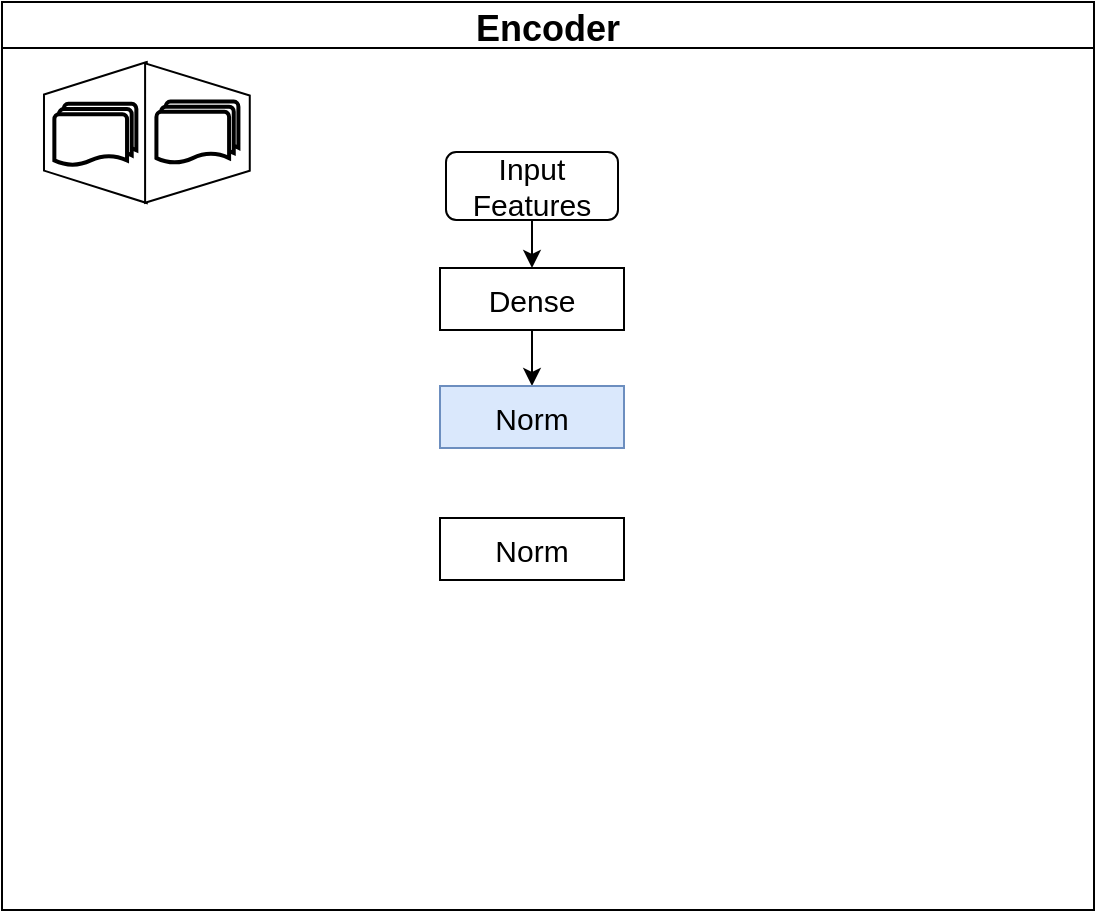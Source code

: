 <mxfile version="20.0.3" type="github">
  <diagram id="Tw_fr7Q_Ql_QtxzpFWh8" name="Page-1">
    <mxGraphModel dx="1877" dy="370" grid="0" gridSize="10" guides="1" tooltips="1" connect="1" arrows="1" fold="1" page="0" pageScale="1" pageWidth="827" pageHeight="1169" math="0" shadow="0">
      <root>
        <mxCell id="0" />
        <mxCell id="1" parent="0" />
        <mxCell id="7VgIrMxXWwSLGJKAU25n-1" value="Encoder" style="swimlane;fontSize=18;" vertex="1" parent="1">
          <mxGeometry x="-35" y="585" width="546" height="454" as="geometry" />
        </mxCell>
        <mxCell id="7VgIrMxXWwSLGJKAU25n-96" value="" style="group" vertex="1" connectable="0" parent="7VgIrMxXWwSLGJKAU25n-1">
          <mxGeometry x="20.995" y="29.995" width="102.89" height="70.53" as="geometry" />
        </mxCell>
        <mxCell id="7VgIrMxXWwSLGJKAU25n-92" value="" style="verticalLabelPosition=middle;verticalAlign=middle;html=1;shape=trapezoid;perimeter=trapezoidPerimeter;whiteSpace=wrap;size=0.23;arcSize=10;flipV=1;labelPosition=center;align=center;rotation=90;fontSize=15;" vertex="1" parent="7VgIrMxXWwSLGJKAU25n-96">
          <mxGeometry x="-9.575" y="9.575" width="70.53" height="51.38" as="geometry" />
        </mxCell>
        <mxCell id="7VgIrMxXWwSLGJKAU25n-93" value="" style="strokeWidth=2;html=1;shape=mxgraph.flowchart.multi-document;whiteSpace=wrap;fontSize=15;" vertex="1" parent="7VgIrMxXWwSLGJKAU25n-96">
          <mxGeometry x="5.185" y="20.935" width="41" height="31" as="geometry" />
        </mxCell>
        <mxCell id="7VgIrMxXWwSLGJKAU25n-94" value="" style="verticalLabelPosition=middle;verticalAlign=middle;html=1;shape=trapezoid;perimeter=trapezoidPerimeter;whiteSpace=wrap;size=0.23;arcSize=10;flipV=1;labelPosition=center;align=center;rotation=-90;fontSize=15;" vertex="1" parent="7VgIrMxXWwSLGJKAU25n-96">
          <mxGeometry x="41.855" y="9.38" width="69.73" height="52.34" as="geometry" />
        </mxCell>
        <mxCell id="7VgIrMxXWwSLGJKAU25n-95" value="" style="strokeWidth=2;html=1;shape=mxgraph.flowchart.multi-document;whiteSpace=wrap;fontSize=15;" vertex="1" parent="7VgIrMxXWwSLGJKAU25n-96">
          <mxGeometry x="56.215" y="19.765" width="41" height="31" as="geometry" />
        </mxCell>
        <mxCell id="7VgIrMxXWwSLGJKAU25n-99" style="edgeStyle=orthogonalEdgeStyle;rounded=0;orthogonalLoop=1;jettySize=auto;html=1;exitX=0.5;exitY=1;exitDx=0;exitDy=0;entryX=0.5;entryY=0;entryDx=0;entryDy=0;fontSize=15;" edge="1" parent="7VgIrMxXWwSLGJKAU25n-1" source="7VgIrMxXWwSLGJKAU25n-97" target="7VgIrMxXWwSLGJKAU25n-98">
          <mxGeometry relative="1" as="geometry" />
        </mxCell>
        <mxCell id="7VgIrMxXWwSLGJKAU25n-97" value="&lt;font style=&quot;font-size: 15px;&quot;&gt;Input&lt;br&gt;Features&lt;/font&gt;" style="rounded=1;whiteSpace=wrap;html=1;" vertex="1" parent="7VgIrMxXWwSLGJKAU25n-1">
          <mxGeometry x="222" y="75" width="86" height="34" as="geometry" />
        </mxCell>
        <mxCell id="7VgIrMxXWwSLGJKAU25n-101" style="edgeStyle=orthogonalEdgeStyle;rounded=0;orthogonalLoop=1;jettySize=auto;html=1;exitX=0.5;exitY=1;exitDx=0;exitDy=0;entryX=0.5;entryY=0;entryDx=0;entryDy=0;fontSize=15;" edge="1" parent="7VgIrMxXWwSLGJKAU25n-1" source="7VgIrMxXWwSLGJKAU25n-98" target="7VgIrMxXWwSLGJKAU25n-100">
          <mxGeometry relative="1" as="geometry" />
        </mxCell>
        <mxCell id="7VgIrMxXWwSLGJKAU25n-98" value="Dense" style="rounded=0;whiteSpace=wrap;html=1;fontSize=15;" vertex="1" parent="7VgIrMxXWwSLGJKAU25n-1">
          <mxGeometry x="219" y="133" width="92" height="31" as="geometry" />
        </mxCell>
        <mxCell id="7VgIrMxXWwSLGJKAU25n-100" value="Norm" style="rounded=0;whiteSpace=wrap;html=1;fontSize=15;fillColor=#dae8fc;strokeColor=#6c8ebf;" vertex="1" parent="7VgIrMxXWwSLGJKAU25n-1">
          <mxGeometry x="219" y="192" width="92" height="31" as="geometry" />
        </mxCell>
        <mxCell id="7VgIrMxXWwSLGJKAU25n-102" value="Norm" style="rounded=0;whiteSpace=wrap;html=1;fontSize=15;" vertex="1" parent="7VgIrMxXWwSLGJKAU25n-1">
          <mxGeometry x="219" y="258" width="92" height="31" as="geometry" />
        </mxCell>
      </root>
    </mxGraphModel>
  </diagram>
</mxfile>
